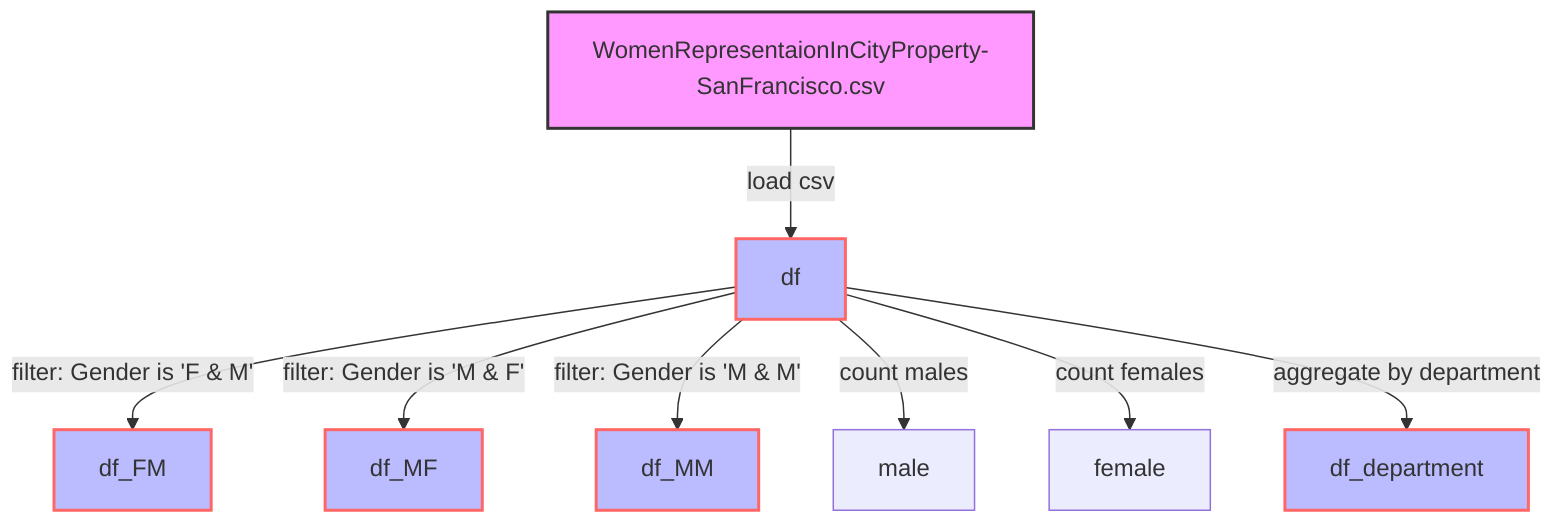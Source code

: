 %% This is a Mermaid.js diagram representing the workflow of the Jupyter Notebook 14286335
flowchart TD
    A["WomenRepresentaionInCityProperty-SanFrancisco.csv"]
    B["df"]
    C["df_FM"]
    D["df_MF"]
    E["df_MM"]
    F["male"]
    G["female"]
    H["df_department"]

    A -->|load csv| B
    B -->|filter: Gender is 'F & M'| C
    B -->|filter: Gender is 'M & F'| D
    B -->|filter: Gender is 'M & M'| E
    B -->|count males| F
    B -->|count females| G
    B -->|aggregate by department| H

    classDef csv fill:#f9f,stroke:#333,stroke-width:2px;
    classDef dataframe fill:#bbf,stroke:#f66,stroke-width:2px;

    class A csv;
    class B,C,D,E,H dataframe;